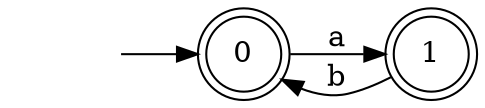 digraph G {
    rankdir=LR;
    node [shape=circle];
    start [shape=none, label=""];
    "0" [shape=doublecircle];
    "1" [shape=doublecircle];
    "0" -> "1" [label="a"];
    "1" -> "0" [label="b"];
    start -> "0";
}

